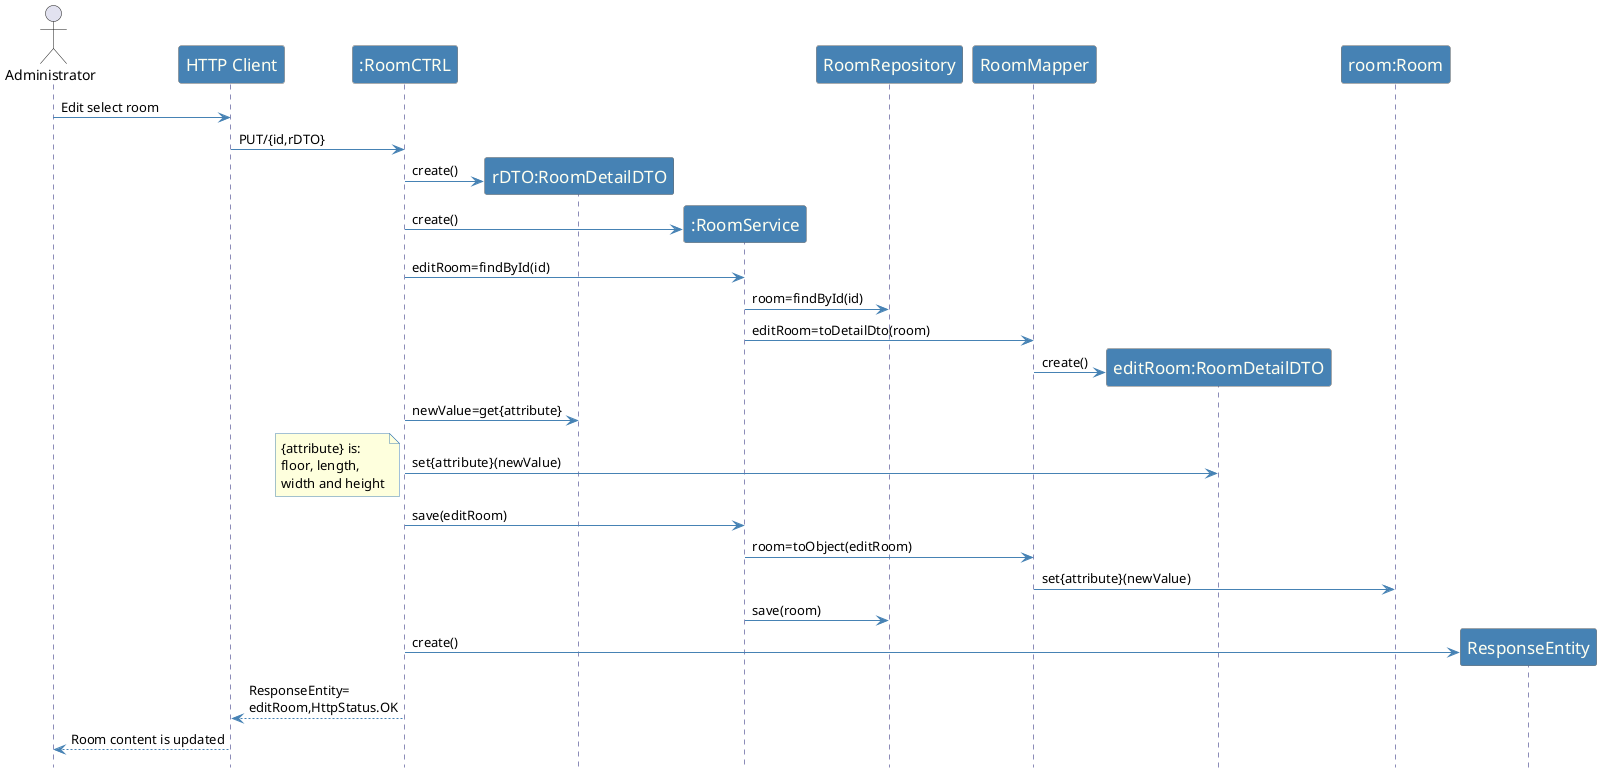 @startuml
hidefootbox

actor Administrator

skinparam sequence {
	ArrowColor SteelBlue
	ActorBorderColor Dimgray
	LifeLineBorderColor MidnightBlue
	LifeLineBackgroundColor #A9DCDF

	ParticipantBorderColor Dimgray
	ParticipantBackgroundColor SteelBlue
	ParticipantFontName Calibri Bold
	ParticipantFontSize 17
	ParticipantFontColor Ivory

	ActorBackgroundColor SteelBlue
	ActorFontColor MidnightBlue
	ActorFontSize 17
	ActorFontName Aapex
}

skinparam note {
BorderColor SteelBlue
}

Administrator -> "HTTP Client": Edit select room
"HTTP Client" -> ":RoomCTRL":  PUT/{id,rDTO}
create "rDTO:RoomDetailDTO"
":RoomCTRL" -> "rDTO:RoomDetailDTO": create()
create ":RoomService"
":RoomCTRL" -> ":RoomService": create()
":RoomCTRL" -> ":RoomService": editRoom=findById(id)
":RoomService" -> RoomRepository: room=findById(id)
":RoomService" -> RoomMapper: editRoom=toDetailDto(room)
create "editRoom:RoomDetailDTO"
RoomMapper -> "editRoom:RoomDetailDTO": create()
":RoomCTRL" -> "rDTO:RoomDetailDTO": newValue=get{attribute}
":RoomCTRL"  -> "editRoom:RoomDetailDTO": set{attribute}(newValue)

note left
{attribute} is:
floor, length,
width and height
    end note
":RoomCTRL" -> ":RoomService": save(editRoom)
":RoomService" -> RoomMapper: room=toObject(editRoom)
RoomMapper -> "room:Room": set{attribute}(newValue)

":RoomService" -> RoomRepository: save(room)
create ResponseEntity
":RoomCTRL" -> ResponseEntity: create()

"HTTP Client" <-- ":RoomCTRL": ResponseEntity=\neditRoom,HttpStatus.OK
Administrator <-- "HTTP Client": Room content is updated

@enduml